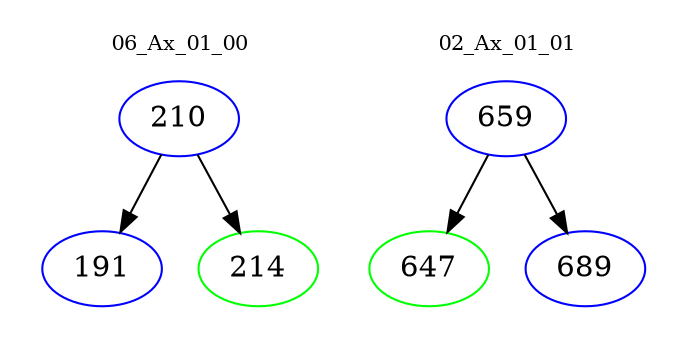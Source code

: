 digraph{
subgraph cluster_0 {
color = white
label = "06_Ax_01_00";
fontsize=10;
T0_210 [label="210", color="blue"]
T0_210 -> T0_191 [color="black"]
T0_191 [label="191", color="blue"]
T0_210 -> T0_214 [color="black"]
T0_214 [label="214", color="green"]
}
subgraph cluster_1 {
color = white
label = "02_Ax_01_01";
fontsize=10;
T1_659 [label="659", color="blue"]
T1_659 -> T1_647 [color="black"]
T1_647 [label="647", color="green"]
T1_659 -> T1_689 [color="black"]
T1_689 [label="689", color="blue"]
}
}
